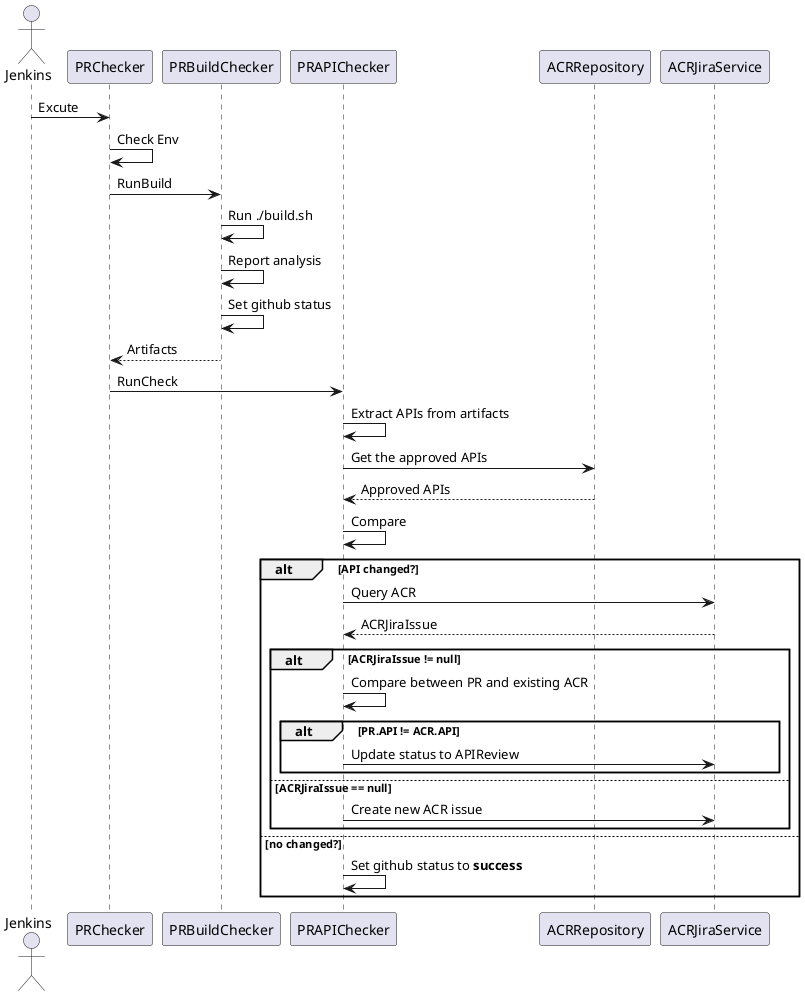 @startuml SequenceDiagram

actor Jenkins
participant PRChecker
participant PRBuildChecker
participant PRAPIChecker
participant ACRRepository
participant ACRJiraService

Jenkins -> PRChecker : Excute
PRChecker -> PRChecker : Check Env
PRChecker -> PRBuildChecker : RunBuild
PRBuildChecker -> PRBuildChecker : Run ./build.sh
PRBuildChecker -> PRBuildChecker : Report analysis
PRBuildChecker -> PRBuildChecker : Set github status
PRBuildChecker --> PRChecker : Artifacts

PRChecker -> PRAPIChecker : RunCheck
PRAPIChecker -> PRAPIChecker : Extract APIs from artifacts
PRAPIChecker -> ACRRepository : Get the approved APIs
ACRRepository --> PRAPIChecker : Approved APIs
PRAPIChecker -> PRAPIChecker : Compare

alt API changed? 

    PRAPIChecker -> ACRJiraService : Query ACR
    ACRJiraService --> PRAPIChecker : ACRJiraIssue

    alt ACRJiraIssue != null 
        PRAPIChecker -> PRAPIChecker : Compare between PR and existing ACR
        alt PR.API != ACR.API
            PRAPIChecker -> ACRJiraService : Update status to APIReview
        end
    else ACRJiraIssue == null
        PRAPIChecker -> ACRJiraService : Create new ACR issue
    end

else no changed?
    PRAPIChecker -> PRAPIChecker : Set github status to **success**
end

@enduml
